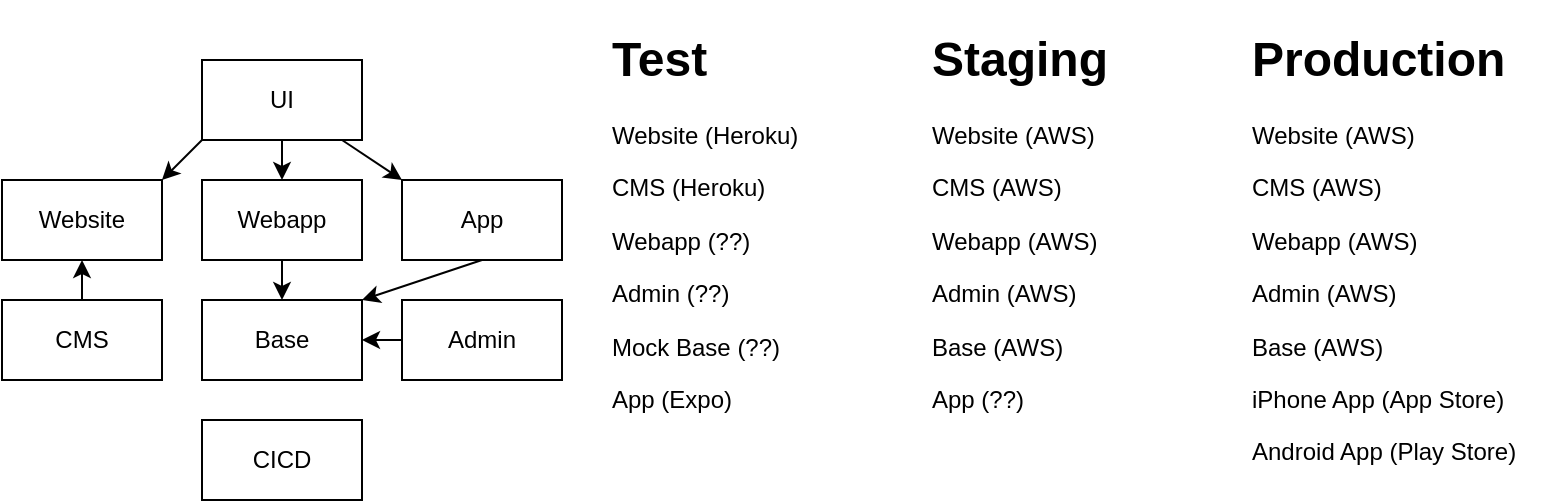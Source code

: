 <mxfile version="13.0.9" type="device"><diagram id="BRV_Z4ih_QrH0M3SX-JT" name="Page-1"><mxGraphModel dx="946" dy="512" grid="1" gridSize="10" guides="1" tooltips="1" connect="1" arrows="1" fold="1" page="1" pageScale="1" pageWidth="827" pageHeight="1169" math="0" shadow="0"><root><mxCell id="0"/><mxCell id="1" parent="0"/><mxCell id="_2K9fLyBXItXDaoXdJr2-1" value="Website" style="rounded=0;whiteSpace=wrap;html=1;" vertex="1" parent="1"><mxGeometry x="40" y="120" width="80" height="40" as="geometry"/></mxCell><mxCell id="_2K9fLyBXItXDaoXdJr2-2" value="Webapp" style="rounded=0;whiteSpace=wrap;html=1;" vertex="1" parent="1"><mxGeometry x="140" y="120" width="80" height="40" as="geometry"/></mxCell><mxCell id="_2K9fLyBXItXDaoXdJr2-3" value="App" style="rounded=0;whiteSpace=wrap;html=1;" vertex="1" parent="1"><mxGeometry x="240" y="120" width="80" height="40" as="geometry"/></mxCell><mxCell id="_2K9fLyBXItXDaoXdJr2-4" value="" style="edgeStyle=none;rounded=0;orthogonalLoop=1;jettySize=auto;html=1;entryX=1;entryY=0;entryDx=0;entryDy=0;exitX=0;exitY=1;exitDx=0;exitDy=0;" edge="1" parent="1" source="_2K9fLyBXItXDaoXdJr2-7" target="_2K9fLyBXItXDaoXdJr2-1"><mxGeometry relative="1" as="geometry"/></mxCell><mxCell id="_2K9fLyBXItXDaoXdJr2-5" value="" style="edgeStyle=none;rounded=0;orthogonalLoop=1;jettySize=auto;html=1;" edge="1" parent="1" source="_2K9fLyBXItXDaoXdJr2-7" target="_2K9fLyBXItXDaoXdJr2-2"><mxGeometry relative="1" as="geometry"/></mxCell><mxCell id="_2K9fLyBXItXDaoXdJr2-6" value="" style="edgeStyle=none;rounded=0;orthogonalLoop=1;jettySize=auto;html=1;entryX=0;entryY=0;entryDx=0;entryDy=0;" edge="1" parent="1" source="_2K9fLyBXItXDaoXdJr2-7" target="_2K9fLyBXItXDaoXdJr2-3"><mxGeometry relative="1" as="geometry"/></mxCell><mxCell id="_2K9fLyBXItXDaoXdJr2-7" value="UI" style="rounded=0;whiteSpace=wrap;html=1;" vertex="1" parent="1"><mxGeometry x="140" y="60" width="80" height="40" as="geometry"/></mxCell><mxCell id="_2K9fLyBXItXDaoXdJr2-8" value="" style="edgeStyle=none;rounded=0;orthogonalLoop=1;jettySize=auto;html=1;" edge="1" parent="1" source="_2K9fLyBXItXDaoXdJr2-9" target="_2K9fLyBXItXDaoXdJr2-1"><mxGeometry relative="1" as="geometry"/></mxCell><mxCell id="_2K9fLyBXItXDaoXdJr2-9" value="CMS" style="rounded=0;whiteSpace=wrap;html=1;" vertex="1" parent="1"><mxGeometry x="40" y="180" width="80" height="40" as="geometry"/></mxCell><mxCell id="_2K9fLyBXItXDaoXdJr2-10" value="" style="edgeStyle=none;rounded=0;orthogonalLoop=1;jettySize=auto;html=1;entryX=0.5;entryY=1;entryDx=0;entryDy=0;startArrow=classic;startFill=1;endArrow=none;endFill=0;exitX=0.5;exitY=0;exitDx=0;exitDy=0;" edge="1" parent="1" source="_2K9fLyBXItXDaoXdJr2-12" target="_2K9fLyBXItXDaoXdJr2-2"><mxGeometry relative="1" as="geometry"/></mxCell><mxCell id="_2K9fLyBXItXDaoXdJr2-11" value="" style="edgeStyle=none;rounded=0;orthogonalLoop=1;jettySize=auto;html=1;startArrow=classic;startFill=1;endArrow=none;endFill=0;entryX=0.5;entryY=1;entryDx=0;entryDy=0;exitX=1;exitY=0;exitDx=0;exitDy=0;" edge="1" parent="1" source="_2K9fLyBXItXDaoXdJr2-12" target="_2K9fLyBXItXDaoXdJr2-3"><mxGeometry relative="1" as="geometry"/></mxCell><mxCell id="_2K9fLyBXItXDaoXdJr2-12" value="Base" style="rounded=0;whiteSpace=wrap;html=1;" vertex="1" parent="1"><mxGeometry x="140" y="180" width="80" height="40" as="geometry"/></mxCell><mxCell id="_2K9fLyBXItXDaoXdJr2-13" value="CICD" style="rounded=0;whiteSpace=wrap;html=1;" vertex="1" parent="1"><mxGeometry x="140" y="240" width="80" height="40" as="geometry"/></mxCell><mxCell id="_2K9fLyBXItXDaoXdJr2-14" value="&lt;h1&gt;Test&lt;/h1&gt;&lt;p&gt;&lt;span&gt;Website (Heroku)&lt;/span&gt;&lt;br&gt;&lt;/p&gt;&lt;p&gt;CMS (Heroku)&lt;/p&gt;&lt;p&gt;Webapp (??)&lt;/p&gt;&lt;p&gt;Admin (??)&lt;/p&gt;&lt;p&gt;Mock Base (??)&lt;/p&gt;&lt;p&gt;App (Expo)&lt;br&gt;&lt;/p&gt;" style="text;html=1;strokeColor=none;fillColor=none;spacing=5;spacingTop=-20;whiteSpace=wrap;overflow=hidden;rounded=0;" vertex="1" parent="1"><mxGeometry x="340" y="40" width="160" height="240" as="geometry"/></mxCell><mxCell id="_2K9fLyBXItXDaoXdJr2-15" value="&lt;h1&gt;Staging&lt;/h1&gt;&lt;p&gt;&lt;span&gt;Website (AWS)&lt;/span&gt;&lt;br&gt;&lt;/p&gt;&lt;p&gt;CMS (AWS)&lt;/p&gt;&lt;p&gt;Webapp (AWS)&lt;/p&gt;&lt;p&gt;Admin (AWS)&lt;/p&gt;&lt;p&gt;Base (AWS)&lt;/p&gt;&lt;p&gt;App (??)&lt;/p&gt;" style="text;html=1;strokeColor=none;fillColor=none;spacing=5;spacingTop=-20;whiteSpace=wrap;overflow=hidden;rounded=0;" vertex="1" parent="1"><mxGeometry x="500" y="40" width="160" height="240" as="geometry"/></mxCell><mxCell id="_2K9fLyBXItXDaoXdJr2-16" value="" style="edgeStyle=none;rounded=0;orthogonalLoop=1;jettySize=auto;html=1;startArrow=none;startFill=0;endArrow=classic;endFill=1;" edge="1" parent="1" source="_2K9fLyBXItXDaoXdJr2-17" target="_2K9fLyBXItXDaoXdJr2-12"><mxGeometry relative="1" as="geometry"/></mxCell><mxCell id="_2K9fLyBXItXDaoXdJr2-17" value="Admin" style="rounded=0;whiteSpace=wrap;html=1;" vertex="1" parent="1"><mxGeometry x="240" y="180" width="80" height="40" as="geometry"/></mxCell><mxCell id="_2K9fLyBXItXDaoXdJr2-19" value="&lt;h1&gt;Production&lt;/h1&gt;&lt;p&gt;&lt;span&gt;Website (AWS)&lt;/span&gt;&lt;br&gt;&lt;/p&gt;&lt;p&gt;CMS (AWS)&lt;/p&gt;&lt;p&gt;Webapp (AWS)&lt;/p&gt;&lt;p&gt;Admin (AWS)&lt;/p&gt;&lt;p&gt;Base (AWS)&lt;/p&gt;&lt;p&gt;iPhone App (App Store)&lt;/p&gt;&lt;p&gt;Android App (Play Store)&lt;/p&gt;" style="text;html=1;strokeColor=none;fillColor=none;spacing=5;spacingTop=-20;whiteSpace=wrap;overflow=hidden;rounded=0;" vertex="1" parent="1"><mxGeometry x="660" y="40" width="160" height="240" as="geometry"/></mxCell></root></mxGraphModel></diagram></mxfile>